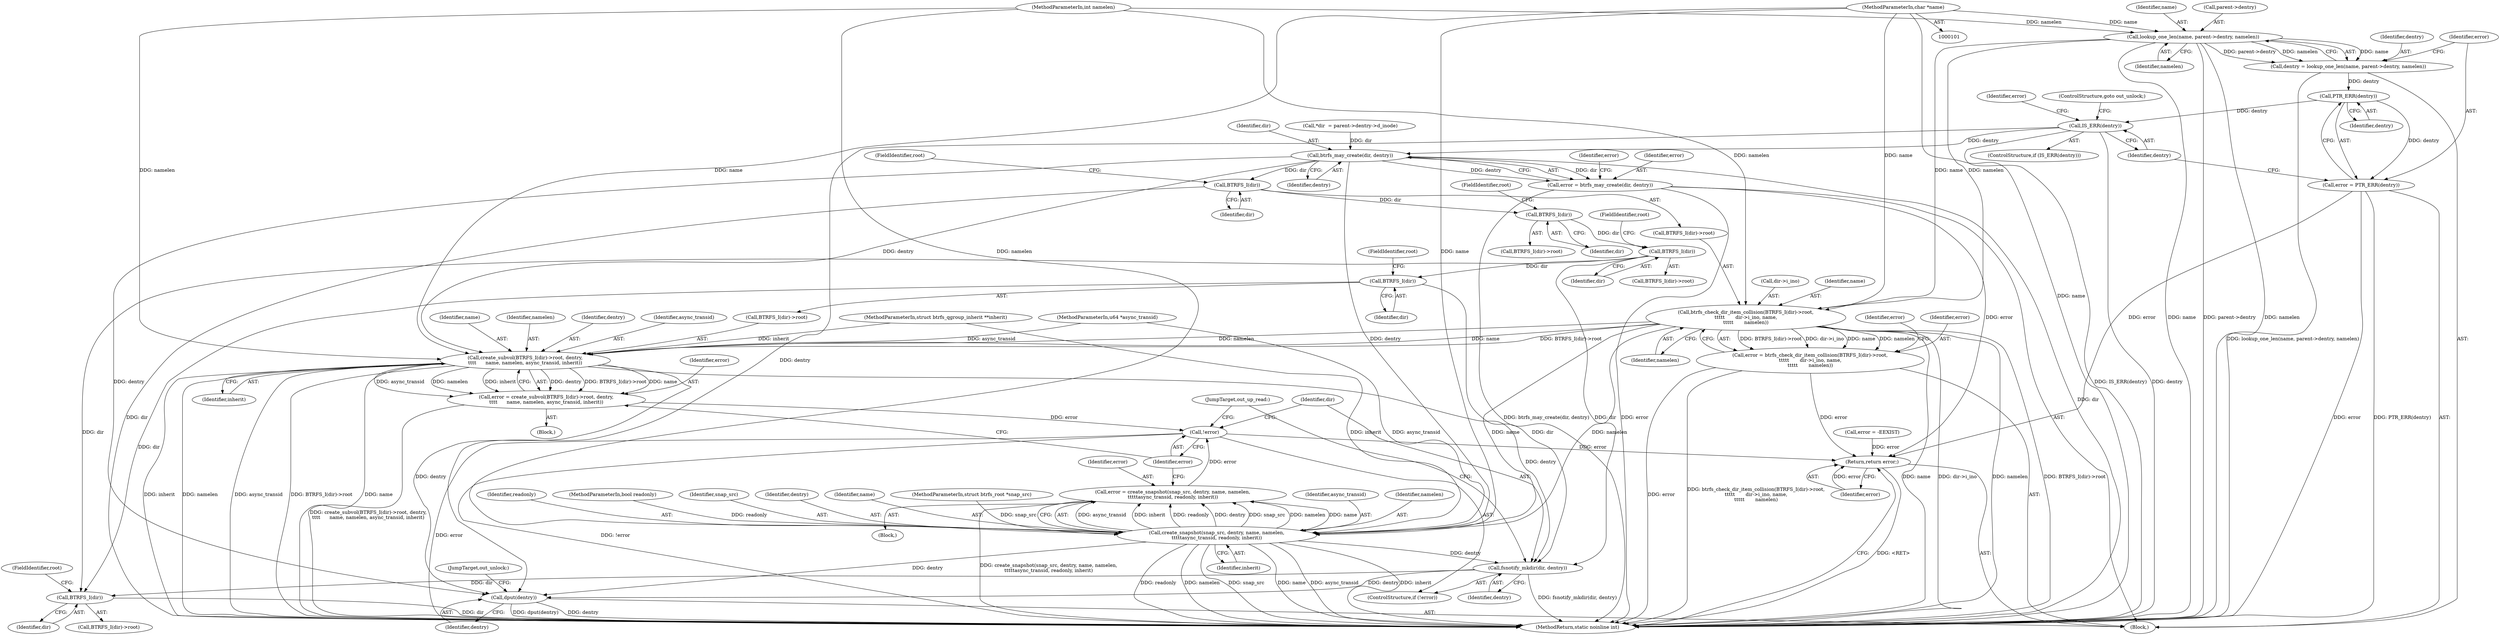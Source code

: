 digraph "0_linux_9c52057c698fb96f8f07e7a4bcf4801a092bda89_1@pointer" {
"1000103" [label="(MethodParameterIn,char *name)"];
"1000128" [label="(Call,lookup_one_len(name, parent->dentry, namelen))"];
"1000126" [label="(Call,dentry = lookup_one_len(name, parent->dentry, namelen))"];
"1000136" [label="(Call,PTR_ERR(dentry))"];
"1000134" [label="(Call,error = PTR_ERR(dentry))"];
"1000249" [label="(Return,return error;)"];
"1000139" [label="(Call,IS_ERR(dentry))"];
"1000153" [label="(Call,btrfs_may_create(dir, dentry))"];
"1000151" [label="(Call,error = btrfs_may_create(dir, dentry))"];
"1000163" [label="(Call,BTRFS_I(dir))"];
"1000179" [label="(Call,BTRFS_I(dir))"];
"1000190" [label="(Call,BTRFS_I(dir))"];
"1000215" [label="(Call,BTRFS_I(dir))"];
"1000226" [label="(Call,fsnotify_mkdir(dir, dentry))"];
"1000235" [label="(Call,BTRFS_I(dir))"];
"1000241" [label="(Call,dput(dentry))"];
"1000201" [label="(Call,create_snapshot(snap_src, dentry, name, namelen,\n\t\t\t\t\tasync_transid, readonly, inherit))"];
"1000199" [label="(Call,error = create_snapshot(snap_src, dentry, name, namelen,\n\t\t\t\t\tasync_transid, readonly, inherit))"];
"1000224" [label="(Call,!error)"];
"1000213" [label="(Call,create_subvol(BTRFS_I(dir)->root, dentry,\n\t\t\t\t      name, namelen, async_transid, inherit))"];
"1000211" [label="(Call,error = create_subvol(BTRFS_I(dir)->root, dentry,\n\t\t\t\t      name, namelen, async_transid, inherit))"];
"1000161" [label="(Call,btrfs_check_dir_item_collision(BTRFS_I(dir)->root,\n\t\t\t\t\t       dir->i_ino, name,\n\t\t\t\t\t       namelen))"];
"1000159" [label="(Call,error = btrfs_check_dir_item_collision(BTRFS_I(dir)->root,\n\t\t\t\t\t       dir->i_ino, name,\n\t\t\t\t\t       namelen))"];
"1000227" [label="(Identifier,dir)"];
"1000141" [label="(ControlStructure,goto out_unlock;)"];
"1000162" [label="(Call,BTRFS_I(dir)->root)"];
"1000160" [label="(Identifier,error)"];
"1000202" [label="(Identifier,snap_src)"];
"1000129" [label="(Identifier,name)"];
"1000165" [label="(FieldIdentifier,root)"];
"1000152" [label="(Identifier,error)"];
"1000243" [label="(JumpTarget,out_unlock:)"];
"1000210" [label="(Block,)"];
"1000157" [label="(Identifier,error)"];
"1000223" [label="(ControlStructure,if (!error))"];
"1000218" [label="(Identifier,dentry)"];
"1000212" [label="(Identifier,error)"];
"1000139" [label="(Call,IS_ERR(dentry))"];
"1000159" [label="(Call,error = btrfs_check_dir_item_collision(BTRFS_I(dir)->root,\n\t\t\t\t\t       dir->i_ino, name,\n\t\t\t\t\t       namelen))"];
"1000242" [label="(Identifier,dentry)"];
"1000221" [label="(Identifier,async_transid)"];
"1000200" [label="(Identifier,error)"];
"1000106" [label="(MethodParameterIn,u64 *async_transid)"];
"1000138" [label="(ControlStructure,if (IS_ERR(dentry)))"];
"1000225" [label="(Identifier,error)"];
"1000140" [label="(Identifier,dentry)"];
"1000154" [label="(Identifier,dir)"];
"1000172" [label="(Identifier,error)"];
"1000215" [label="(Call,BTRFS_I(dir))"];
"1000103" [label="(MethodParameterIn,char *name)"];
"1000203" [label="(Identifier,dentry)"];
"1000251" [label="(MethodReturn,static noinline int)"];
"1000181" [label="(FieldIdentifier,root)"];
"1000217" [label="(FieldIdentifier,root)"];
"1000204" [label="(Identifier,name)"];
"1000137" [label="(Identifier,dentry)"];
"1000234" [label="(Call,BTRFS_I(dir)->root)"];
"1000214" [label="(Call,BTRFS_I(dir)->root)"];
"1000198" [label="(Block,)"];
"1000213" [label="(Call,create_subvol(BTRFS_I(dir)->root, dentry,\n\t\t\t\t      name, namelen, async_transid, inherit))"];
"1000224" [label="(Call,!error)"];
"1000127" [label="(Identifier,dentry)"];
"1000241" [label="(Call,dput(dentry))"];
"1000178" [label="(Call,BTRFS_I(dir)->root)"];
"1000228" [label="(Identifier,dentry)"];
"1000170" [label="(Identifier,namelen)"];
"1000161" [label="(Call,btrfs_check_dir_item_collision(BTRFS_I(dir)->root,\n\t\t\t\t\t       dir->i_ino, name,\n\t\t\t\t\t       namelen))"];
"1000143" [label="(Identifier,error)"];
"1000166" [label="(Call,dir->i_ino)"];
"1000128" [label="(Call,lookup_one_len(name, parent->dentry, namelen))"];
"1000222" [label="(Identifier,inherit)"];
"1000134" [label="(Call,error = PTR_ERR(dentry))"];
"1000169" [label="(Identifier,name)"];
"1000236" [label="(Identifier,dir)"];
"1000235" [label="(Call,BTRFS_I(dir))"];
"1000109" [label="(Block,)"];
"1000151" [label="(Call,error = btrfs_may_create(dir, dentry))"];
"1000126" [label="(Call,dentry = lookup_one_len(name, parent->dentry, namelen))"];
"1000153" [label="(Call,btrfs_may_create(dir, dentry))"];
"1000219" [label="(Identifier,name)"];
"1000164" [label="(Identifier,dir)"];
"1000229" [label="(JumpTarget,out_up_read:)"];
"1000192" [label="(FieldIdentifier,root)"];
"1000105" [label="(MethodParameterIn,struct btrfs_root *snap_src)"];
"1000249" [label="(Return,return error;)"];
"1000104" [label="(MethodParameterIn,int namelen)"];
"1000179" [label="(Call,BTRFS_I(dir))"];
"1000111" [label="(Call,*dir  = parent->dentry->d_inode)"];
"1000226" [label="(Call,fsnotify_mkdir(dir, dentry))"];
"1000237" [label="(FieldIdentifier,root)"];
"1000206" [label="(Identifier,async_transid)"];
"1000142" [label="(Call,error = -EEXIST)"];
"1000135" [label="(Identifier,error)"];
"1000205" [label="(Identifier,namelen)"];
"1000207" [label="(Identifier,readonly)"];
"1000130" [label="(Call,parent->dentry)"];
"1000250" [label="(Identifier,error)"];
"1000201" [label="(Call,create_snapshot(snap_src, dentry, name, namelen,\n\t\t\t\t\tasync_transid, readonly, inherit))"];
"1000211" [label="(Call,error = create_subvol(BTRFS_I(dir)->root, dentry,\n\t\t\t\t      name, namelen, async_transid, inherit))"];
"1000208" [label="(Identifier,inherit)"];
"1000180" [label="(Identifier,dir)"];
"1000189" [label="(Call,BTRFS_I(dir)->root)"];
"1000216" [label="(Identifier,dir)"];
"1000163" [label="(Call,BTRFS_I(dir))"];
"1000107" [label="(MethodParameterIn,bool readonly)"];
"1000190" [label="(Call,BTRFS_I(dir))"];
"1000136" [label="(Call,PTR_ERR(dentry))"];
"1000191" [label="(Identifier,dir)"];
"1000155" [label="(Identifier,dentry)"];
"1000133" [label="(Identifier,namelen)"];
"1000220" [label="(Identifier,namelen)"];
"1000199" [label="(Call,error = create_snapshot(snap_src, dentry, name, namelen,\n\t\t\t\t\tasync_transid, readonly, inherit))"];
"1000108" [label="(MethodParameterIn,struct btrfs_qgroup_inherit **inherit)"];
"1000103" -> "1000101"  [label="AST: "];
"1000103" -> "1000251"  [label="DDG: name"];
"1000103" -> "1000128"  [label="DDG: name"];
"1000103" -> "1000161"  [label="DDG: name"];
"1000103" -> "1000201"  [label="DDG: name"];
"1000103" -> "1000213"  [label="DDG: name"];
"1000128" -> "1000126"  [label="AST: "];
"1000128" -> "1000133"  [label="CFG: "];
"1000129" -> "1000128"  [label="AST: "];
"1000130" -> "1000128"  [label="AST: "];
"1000133" -> "1000128"  [label="AST: "];
"1000126" -> "1000128"  [label="CFG: "];
"1000128" -> "1000251"  [label="DDG: parent->dentry"];
"1000128" -> "1000251"  [label="DDG: name"];
"1000128" -> "1000251"  [label="DDG: namelen"];
"1000128" -> "1000126"  [label="DDG: name"];
"1000128" -> "1000126"  [label="DDG: parent->dentry"];
"1000128" -> "1000126"  [label="DDG: namelen"];
"1000104" -> "1000128"  [label="DDG: namelen"];
"1000128" -> "1000161"  [label="DDG: name"];
"1000128" -> "1000161"  [label="DDG: namelen"];
"1000126" -> "1000109"  [label="AST: "];
"1000127" -> "1000126"  [label="AST: "];
"1000135" -> "1000126"  [label="CFG: "];
"1000126" -> "1000251"  [label="DDG: lookup_one_len(name, parent->dentry, namelen)"];
"1000126" -> "1000136"  [label="DDG: dentry"];
"1000136" -> "1000134"  [label="AST: "];
"1000136" -> "1000137"  [label="CFG: "];
"1000137" -> "1000136"  [label="AST: "];
"1000134" -> "1000136"  [label="CFG: "];
"1000136" -> "1000134"  [label="DDG: dentry"];
"1000136" -> "1000139"  [label="DDG: dentry"];
"1000134" -> "1000109"  [label="AST: "];
"1000135" -> "1000134"  [label="AST: "];
"1000140" -> "1000134"  [label="CFG: "];
"1000134" -> "1000251"  [label="DDG: error"];
"1000134" -> "1000251"  [label="DDG: PTR_ERR(dentry)"];
"1000134" -> "1000249"  [label="DDG: error"];
"1000249" -> "1000109"  [label="AST: "];
"1000249" -> "1000250"  [label="CFG: "];
"1000250" -> "1000249"  [label="AST: "];
"1000251" -> "1000249"  [label="CFG: "];
"1000249" -> "1000251"  [label="DDG: <RET>"];
"1000250" -> "1000249"  [label="DDG: error"];
"1000224" -> "1000249"  [label="DDG: error"];
"1000159" -> "1000249"  [label="DDG: error"];
"1000151" -> "1000249"  [label="DDG: error"];
"1000142" -> "1000249"  [label="DDG: error"];
"1000139" -> "1000138"  [label="AST: "];
"1000139" -> "1000140"  [label="CFG: "];
"1000140" -> "1000139"  [label="AST: "];
"1000141" -> "1000139"  [label="CFG: "];
"1000143" -> "1000139"  [label="CFG: "];
"1000139" -> "1000251"  [label="DDG: IS_ERR(dentry)"];
"1000139" -> "1000251"  [label="DDG: dentry"];
"1000139" -> "1000153"  [label="DDG: dentry"];
"1000139" -> "1000241"  [label="DDG: dentry"];
"1000153" -> "1000151"  [label="AST: "];
"1000153" -> "1000155"  [label="CFG: "];
"1000154" -> "1000153"  [label="AST: "];
"1000155" -> "1000153"  [label="AST: "];
"1000151" -> "1000153"  [label="CFG: "];
"1000153" -> "1000251"  [label="DDG: dir"];
"1000153" -> "1000151"  [label="DDG: dir"];
"1000153" -> "1000151"  [label="DDG: dentry"];
"1000111" -> "1000153"  [label="DDG: dir"];
"1000153" -> "1000163"  [label="DDG: dir"];
"1000153" -> "1000201"  [label="DDG: dentry"];
"1000153" -> "1000213"  [label="DDG: dentry"];
"1000153" -> "1000241"  [label="DDG: dentry"];
"1000151" -> "1000109"  [label="AST: "];
"1000152" -> "1000151"  [label="AST: "];
"1000157" -> "1000151"  [label="CFG: "];
"1000151" -> "1000251"  [label="DDG: error"];
"1000151" -> "1000251"  [label="DDG: btrfs_may_create(dir, dentry)"];
"1000163" -> "1000162"  [label="AST: "];
"1000163" -> "1000164"  [label="CFG: "];
"1000164" -> "1000163"  [label="AST: "];
"1000165" -> "1000163"  [label="CFG: "];
"1000163" -> "1000251"  [label="DDG: dir"];
"1000163" -> "1000179"  [label="DDG: dir"];
"1000179" -> "1000178"  [label="AST: "];
"1000179" -> "1000180"  [label="CFG: "];
"1000180" -> "1000179"  [label="AST: "];
"1000181" -> "1000179"  [label="CFG: "];
"1000179" -> "1000190"  [label="DDG: dir"];
"1000190" -> "1000189"  [label="AST: "];
"1000190" -> "1000191"  [label="CFG: "];
"1000191" -> "1000190"  [label="AST: "];
"1000192" -> "1000190"  [label="CFG: "];
"1000190" -> "1000215"  [label="DDG: dir"];
"1000190" -> "1000226"  [label="DDG: dir"];
"1000190" -> "1000235"  [label="DDG: dir"];
"1000215" -> "1000214"  [label="AST: "];
"1000215" -> "1000216"  [label="CFG: "];
"1000216" -> "1000215"  [label="AST: "];
"1000217" -> "1000215"  [label="CFG: "];
"1000215" -> "1000226"  [label="DDG: dir"];
"1000215" -> "1000235"  [label="DDG: dir"];
"1000226" -> "1000223"  [label="AST: "];
"1000226" -> "1000228"  [label="CFG: "];
"1000227" -> "1000226"  [label="AST: "];
"1000228" -> "1000226"  [label="AST: "];
"1000229" -> "1000226"  [label="CFG: "];
"1000226" -> "1000251"  [label="DDG: fsnotify_mkdir(dir, dentry)"];
"1000213" -> "1000226"  [label="DDG: dentry"];
"1000201" -> "1000226"  [label="DDG: dentry"];
"1000226" -> "1000235"  [label="DDG: dir"];
"1000226" -> "1000241"  [label="DDG: dentry"];
"1000235" -> "1000234"  [label="AST: "];
"1000235" -> "1000236"  [label="CFG: "];
"1000236" -> "1000235"  [label="AST: "];
"1000237" -> "1000235"  [label="CFG: "];
"1000235" -> "1000251"  [label="DDG: dir"];
"1000241" -> "1000109"  [label="AST: "];
"1000241" -> "1000242"  [label="CFG: "];
"1000242" -> "1000241"  [label="AST: "];
"1000243" -> "1000241"  [label="CFG: "];
"1000241" -> "1000251"  [label="DDG: dentry"];
"1000241" -> "1000251"  [label="DDG: dput(dentry)"];
"1000213" -> "1000241"  [label="DDG: dentry"];
"1000201" -> "1000241"  [label="DDG: dentry"];
"1000201" -> "1000199"  [label="AST: "];
"1000201" -> "1000208"  [label="CFG: "];
"1000202" -> "1000201"  [label="AST: "];
"1000203" -> "1000201"  [label="AST: "];
"1000204" -> "1000201"  [label="AST: "];
"1000205" -> "1000201"  [label="AST: "];
"1000206" -> "1000201"  [label="AST: "];
"1000207" -> "1000201"  [label="AST: "];
"1000208" -> "1000201"  [label="AST: "];
"1000199" -> "1000201"  [label="CFG: "];
"1000201" -> "1000251"  [label="DDG: async_transid"];
"1000201" -> "1000251"  [label="DDG: inherit"];
"1000201" -> "1000251"  [label="DDG: readonly"];
"1000201" -> "1000251"  [label="DDG: namelen"];
"1000201" -> "1000251"  [label="DDG: snap_src"];
"1000201" -> "1000251"  [label="DDG: name"];
"1000201" -> "1000199"  [label="DDG: async_transid"];
"1000201" -> "1000199"  [label="DDG: inherit"];
"1000201" -> "1000199"  [label="DDG: readonly"];
"1000201" -> "1000199"  [label="DDG: dentry"];
"1000201" -> "1000199"  [label="DDG: snap_src"];
"1000201" -> "1000199"  [label="DDG: namelen"];
"1000201" -> "1000199"  [label="DDG: name"];
"1000105" -> "1000201"  [label="DDG: snap_src"];
"1000161" -> "1000201"  [label="DDG: name"];
"1000161" -> "1000201"  [label="DDG: namelen"];
"1000104" -> "1000201"  [label="DDG: namelen"];
"1000106" -> "1000201"  [label="DDG: async_transid"];
"1000107" -> "1000201"  [label="DDG: readonly"];
"1000108" -> "1000201"  [label="DDG: inherit"];
"1000199" -> "1000198"  [label="AST: "];
"1000200" -> "1000199"  [label="AST: "];
"1000225" -> "1000199"  [label="CFG: "];
"1000199" -> "1000251"  [label="DDG: create_snapshot(snap_src, dentry, name, namelen,\n\t\t\t\t\tasync_transid, readonly, inherit)"];
"1000199" -> "1000224"  [label="DDG: error"];
"1000224" -> "1000223"  [label="AST: "];
"1000224" -> "1000225"  [label="CFG: "];
"1000225" -> "1000224"  [label="AST: "];
"1000227" -> "1000224"  [label="CFG: "];
"1000229" -> "1000224"  [label="CFG: "];
"1000224" -> "1000251"  [label="DDG: error"];
"1000224" -> "1000251"  [label="DDG: !error"];
"1000211" -> "1000224"  [label="DDG: error"];
"1000213" -> "1000211"  [label="AST: "];
"1000213" -> "1000222"  [label="CFG: "];
"1000214" -> "1000213"  [label="AST: "];
"1000218" -> "1000213"  [label="AST: "];
"1000219" -> "1000213"  [label="AST: "];
"1000220" -> "1000213"  [label="AST: "];
"1000221" -> "1000213"  [label="AST: "];
"1000222" -> "1000213"  [label="AST: "];
"1000211" -> "1000213"  [label="CFG: "];
"1000213" -> "1000251"  [label="DDG: async_transid"];
"1000213" -> "1000251"  [label="DDG: name"];
"1000213" -> "1000251"  [label="DDG: BTRFS_I(dir)->root"];
"1000213" -> "1000251"  [label="DDG: inherit"];
"1000213" -> "1000251"  [label="DDG: namelen"];
"1000213" -> "1000211"  [label="DDG: dentry"];
"1000213" -> "1000211"  [label="DDG: BTRFS_I(dir)->root"];
"1000213" -> "1000211"  [label="DDG: name"];
"1000213" -> "1000211"  [label="DDG: async_transid"];
"1000213" -> "1000211"  [label="DDG: namelen"];
"1000213" -> "1000211"  [label="DDG: inherit"];
"1000161" -> "1000213"  [label="DDG: BTRFS_I(dir)->root"];
"1000161" -> "1000213"  [label="DDG: name"];
"1000161" -> "1000213"  [label="DDG: namelen"];
"1000104" -> "1000213"  [label="DDG: namelen"];
"1000106" -> "1000213"  [label="DDG: async_transid"];
"1000108" -> "1000213"  [label="DDG: inherit"];
"1000211" -> "1000210"  [label="AST: "];
"1000212" -> "1000211"  [label="AST: "];
"1000225" -> "1000211"  [label="CFG: "];
"1000211" -> "1000251"  [label="DDG: create_subvol(BTRFS_I(dir)->root, dentry,\n\t\t\t\t      name, namelen, async_transid, inherit)"];
"1000161" -> "1000159"  [label="AST: "];
"1000161" -> "1000170"  [label="CFG: "];
"1000162" -> "1000161"  [label="AST: "];
"1000166" -> "1000161"  [label="AST: "];
"1000169" -> "1000161"  [label="AST: "];
"1000170" -> "1000161"  [label="AST: "];
"1000159" -> "1000161"  [label="CFG: "];
"1000161" -> "1000251"  [label="DDG: name"];
"1000161" -> "1000251"  [label="DDG: dir->i_ino"];
"1000161" -> "1000251"  [label="DDG: namelen"];
"1000161" -> "1000251"  [label="DDG: BTRFS_I(dir)->root"];
"1000161" -> "1000159"  [label="DDG: BTRFS_I(dir)->root"];
"1000161" -> "1000159"  [label="DDG: dir->i_ino"];
"1000161" -> "1000159"  [label="DDG: name"];
"1000161" -> "1000159"  [label="DDG: namelen"];
"1000104" -> "1000161"  [label="DDG: namelen"];
"1000159" -> "1000109"  [label="AST: "];
"1000160" -> "1000159"  [label="AST: "];
"1000172" -> "1000159"  [label="CFG: "];
"1000159" -> "1000251"  [label="DDG: error"];
"1000159" -> "1000251"  [label="DDG: btrfs_check_dir_item_collision(BTRFS_I(dir)->root,\n\t\t\t\t\t       dir->i_ino, name,\n\t\t\t\t\t       namelen)"];
}
